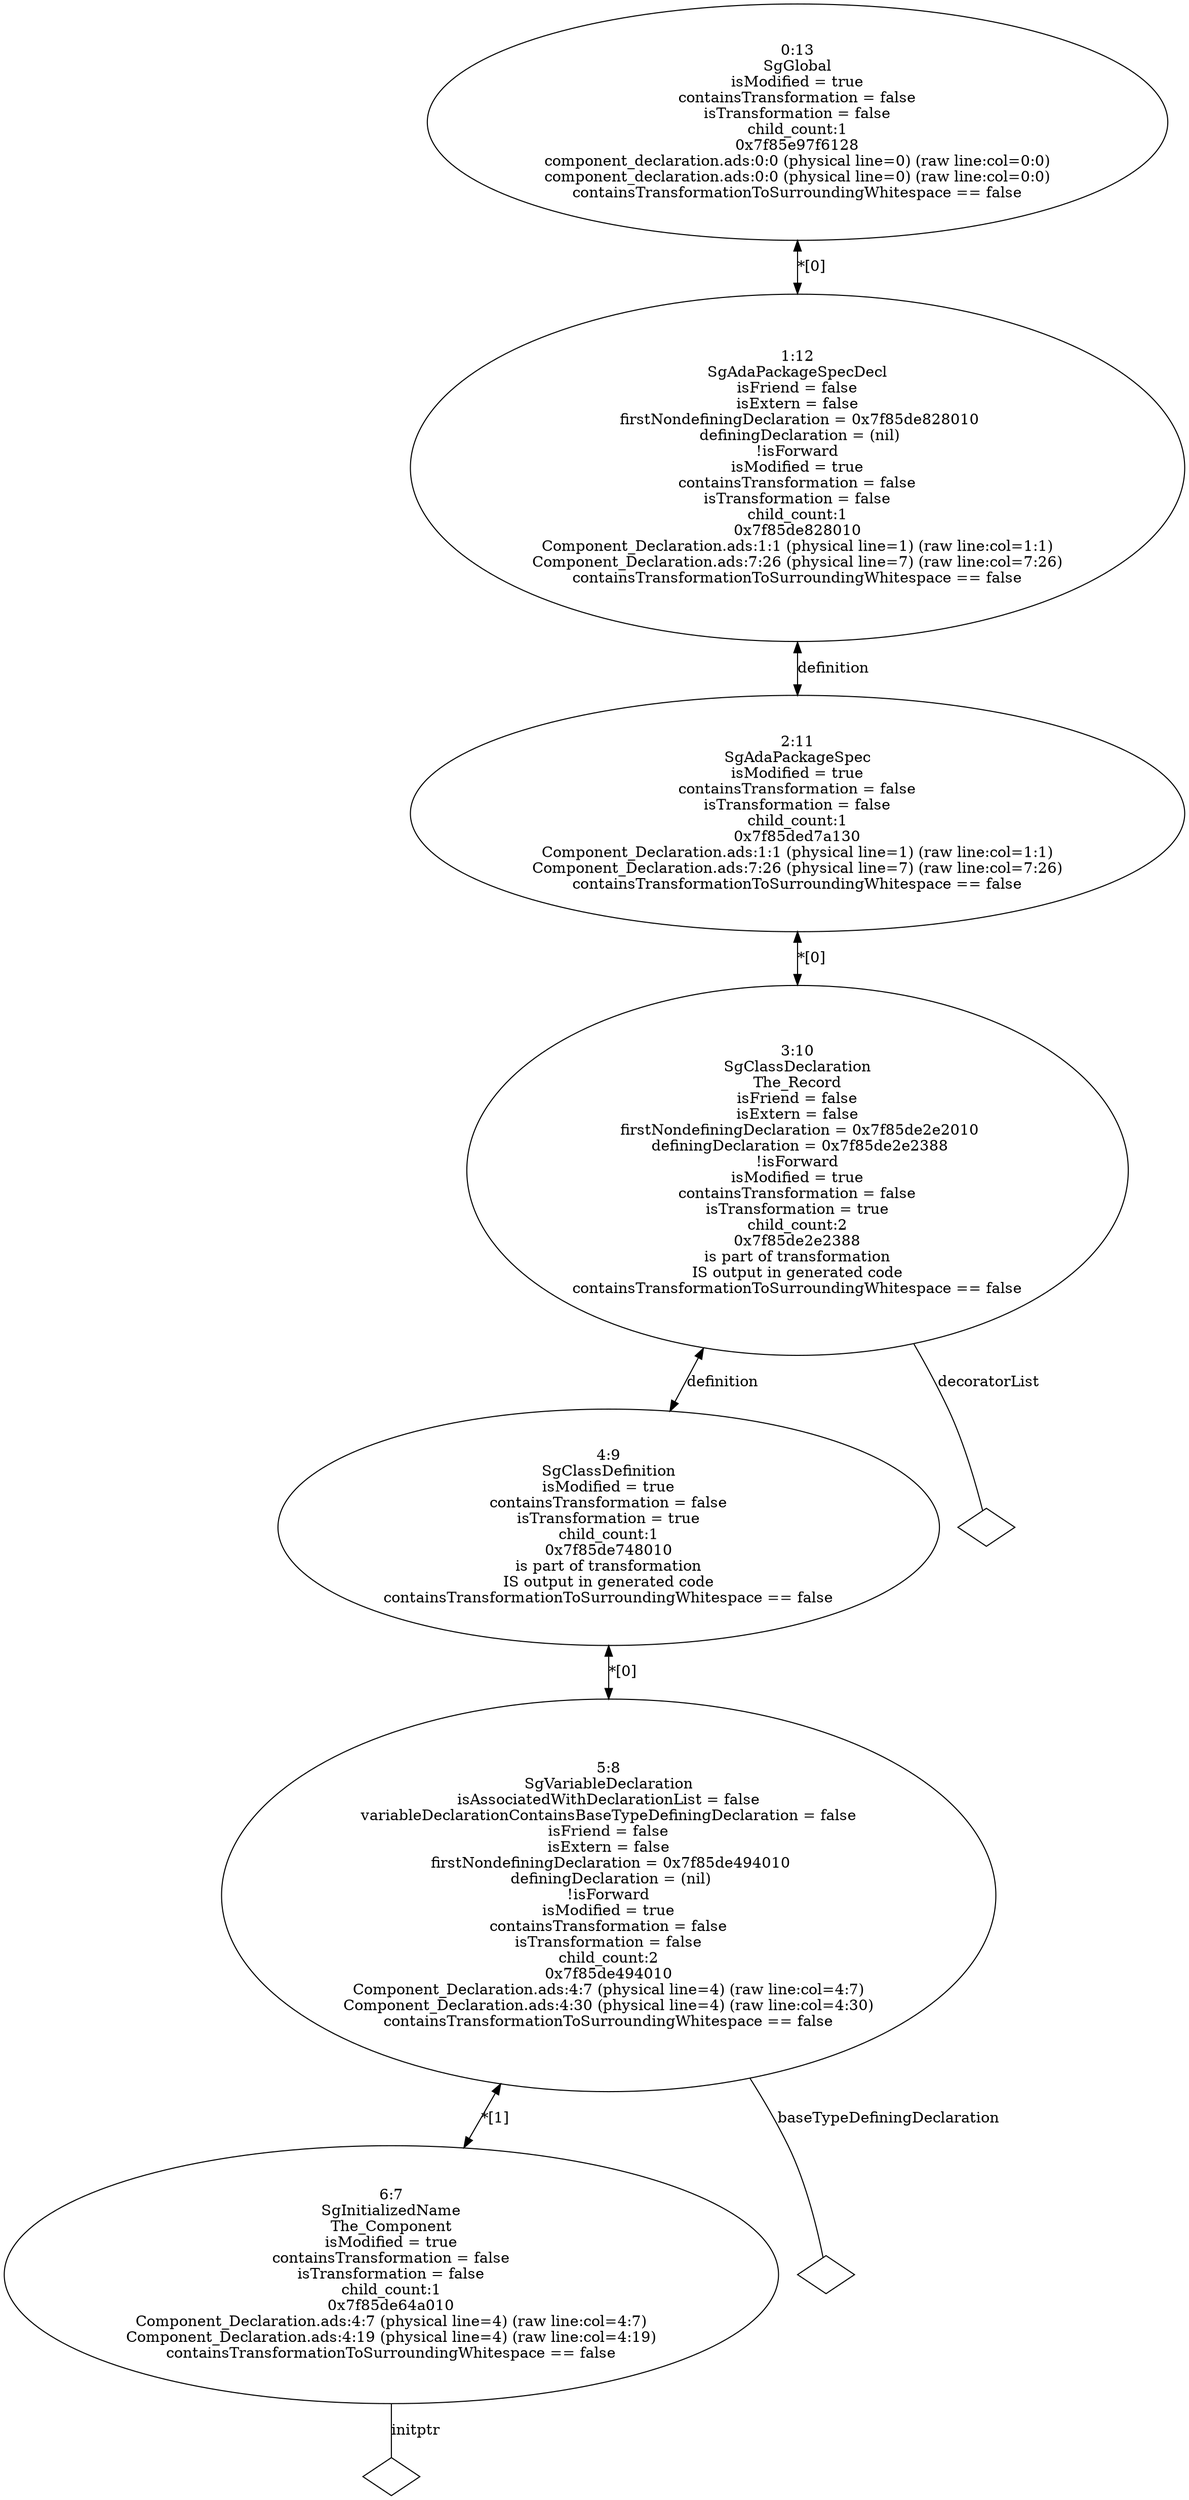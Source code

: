 digraph "G./component_declaration_rose.dot" {
"0x7f85de64a010"[label="6:7\nSgInitializedName\nThe_Component\nisModified = true\ncontainsTransformation = false\nisTransformation = false\nchild_count:1\n0x7f85de64a010\nComponent_Declaration.ads:4:7 (physical line=4) (raw line:col=4:7)\nComponent_Declaration.ads:4:19 (physical line=4) (raw line:col=4:19)\ncontainsTransformationToSurroundingWhitespace == false\n" ];
"0x7f85de64a010" -> "0x7f85de64a010__initptr__null"[label="initptr" dir=none ];
"0x7f85de64a010__initptr__null"[label="" shape=diamond ];
"0x7f85de494010"[label="5:8\nSgVariableDeclaration\n isAssociatedWithDeclarationList = false \n variableDeclarationContainsBaseTypeDefiningDeclaration = false \n isFriend = false \n isExtern = false \n firstNondefiningDeclaration = 0x7f85de494010\n definingDeclaration = (nil)\n!isForward\nisModified = true\ncontainsTransformation = false\nisTransformation = false\nchild_count:2\n0x7f85de494010\nComponent_Declaration.ads:4:7 (physical line=4) (raw line:col=4:7)\nComponent_Declaration.ads:4:30 (physical line=4) (raw line:col=4:30)\ncontainsTransformationToSurroundingWhitespace == false\n" ];
"0x7f85de494010" -> "0x7f85de494010__baseTypeDefiningDeclaration__null"[label="baseTypeDefiningDeclaration" dir=none ];
"0x7f85de494010__baseTypeDefiningDeclaration__null"[label="" shape=diamond ];
"0x7f85de494010" -> "0x7f85de64a010"[label="*[1]" dir=both ];
"0x7f85de748010"[label="4:9\nSgClassDefinition\nisModified = true\ncontainsTransformation = false\nisTransformation = true\nchild_count:1\n0x7f85de748010\nis part of transformation\nIS output in generated code\ncontainsTransformationToSurroundingWhitespace == false\n" ];
"0x7f85de748010" -> "0x7f85de494010"[label="*[0]" dir=both ];
"0x7f85de2e2388"[label="3:10\nSgClassDeclaration\nThe_Record\n isFriend = false \n isExtern = false \n firstNondefiningDeclaration = 0x7f85de2e2010\n definingDeclaration = 0x7f85de2e2388\n!isForward\nisModified = true\ncontainsTransformation = false\nisTransformation = true\nchild_count:2\n0x7f85de2e2388\nis part of transformation\nIS output in generated code\ncontainsTransformationToSurroundingWhitespace == false\n" ];
"0x7f85de2e2388" -> "0x7f85de748010"[label="definition" dir=both ];
"0x7f85de2e2388" -> "0x7f85de2e2388__decoratorList__null"[label="decoratorList" dir=none ];
"0x7f85de2e2388__decoratorList__null"[label="" shape=diamond ];
"0x7f85ded7a130"[label="2:11\nSgAdaPackageSpec\nisModified = true\ncontainsTransformation = false\nisTransformation = false\nchild_count:1\n0x7f85ded7a130\nComponent_Declaration.ads:1:1 (physical line=1) (raw line:col=1:1)\nComponent_Declaration.ads:7:26 (physical line=7) (raw line:col=7:26)\ncontainsTransformationToSurroundingWhitespace == false\n" ];
"0x7f85ded7a130" -> "0x7f85de2e2388"[label="*[0]" dir=both ];
"0x7f85de828010"[label="1:12\nSgAdaPackageSpecDecl\n isFriend = false \n isExtern = false \n firstNondefiningDeclaration = 0x7f85de828010\n definingDeclaration = (nil)\n!isForward\nisModified = true\ncontainsTransformation = false\nisTransformation = false\nchild_count:1\n0x7f85de828010\nComponent_Declaration.ads:1:1 (physical line=1) (raw line:col=1:1)\nComponent_Declaration.ads:7:26 (physical line=7) (raw line:col=7:26)\ncontainsTransformationToSurroundingWhitespace == false\n" ];
"0x7f85de828010" -> "0x7f85ded7a130"[label="definition" dir=both ];
"0x7f85e97f6128"[label="0:13\nSgGlobal\nisModified = true\ncontainsTransformation = false\nisTransformation = false\nchild_count:1\n0x7f85e97f6128\ncomponent_declaration.ads:0:0 (physical line=0) (raw line:col=0:0)\ncomponent_declaration.ads:0:0 (physical line=0) (raw line:col=0:0)\ncontainsTransformationToSurroundingWhitespace == false\n" ];
"0x7f85e97f6128" -> "0x7f85de828010"[label="*[0]" dir=both ];
}
